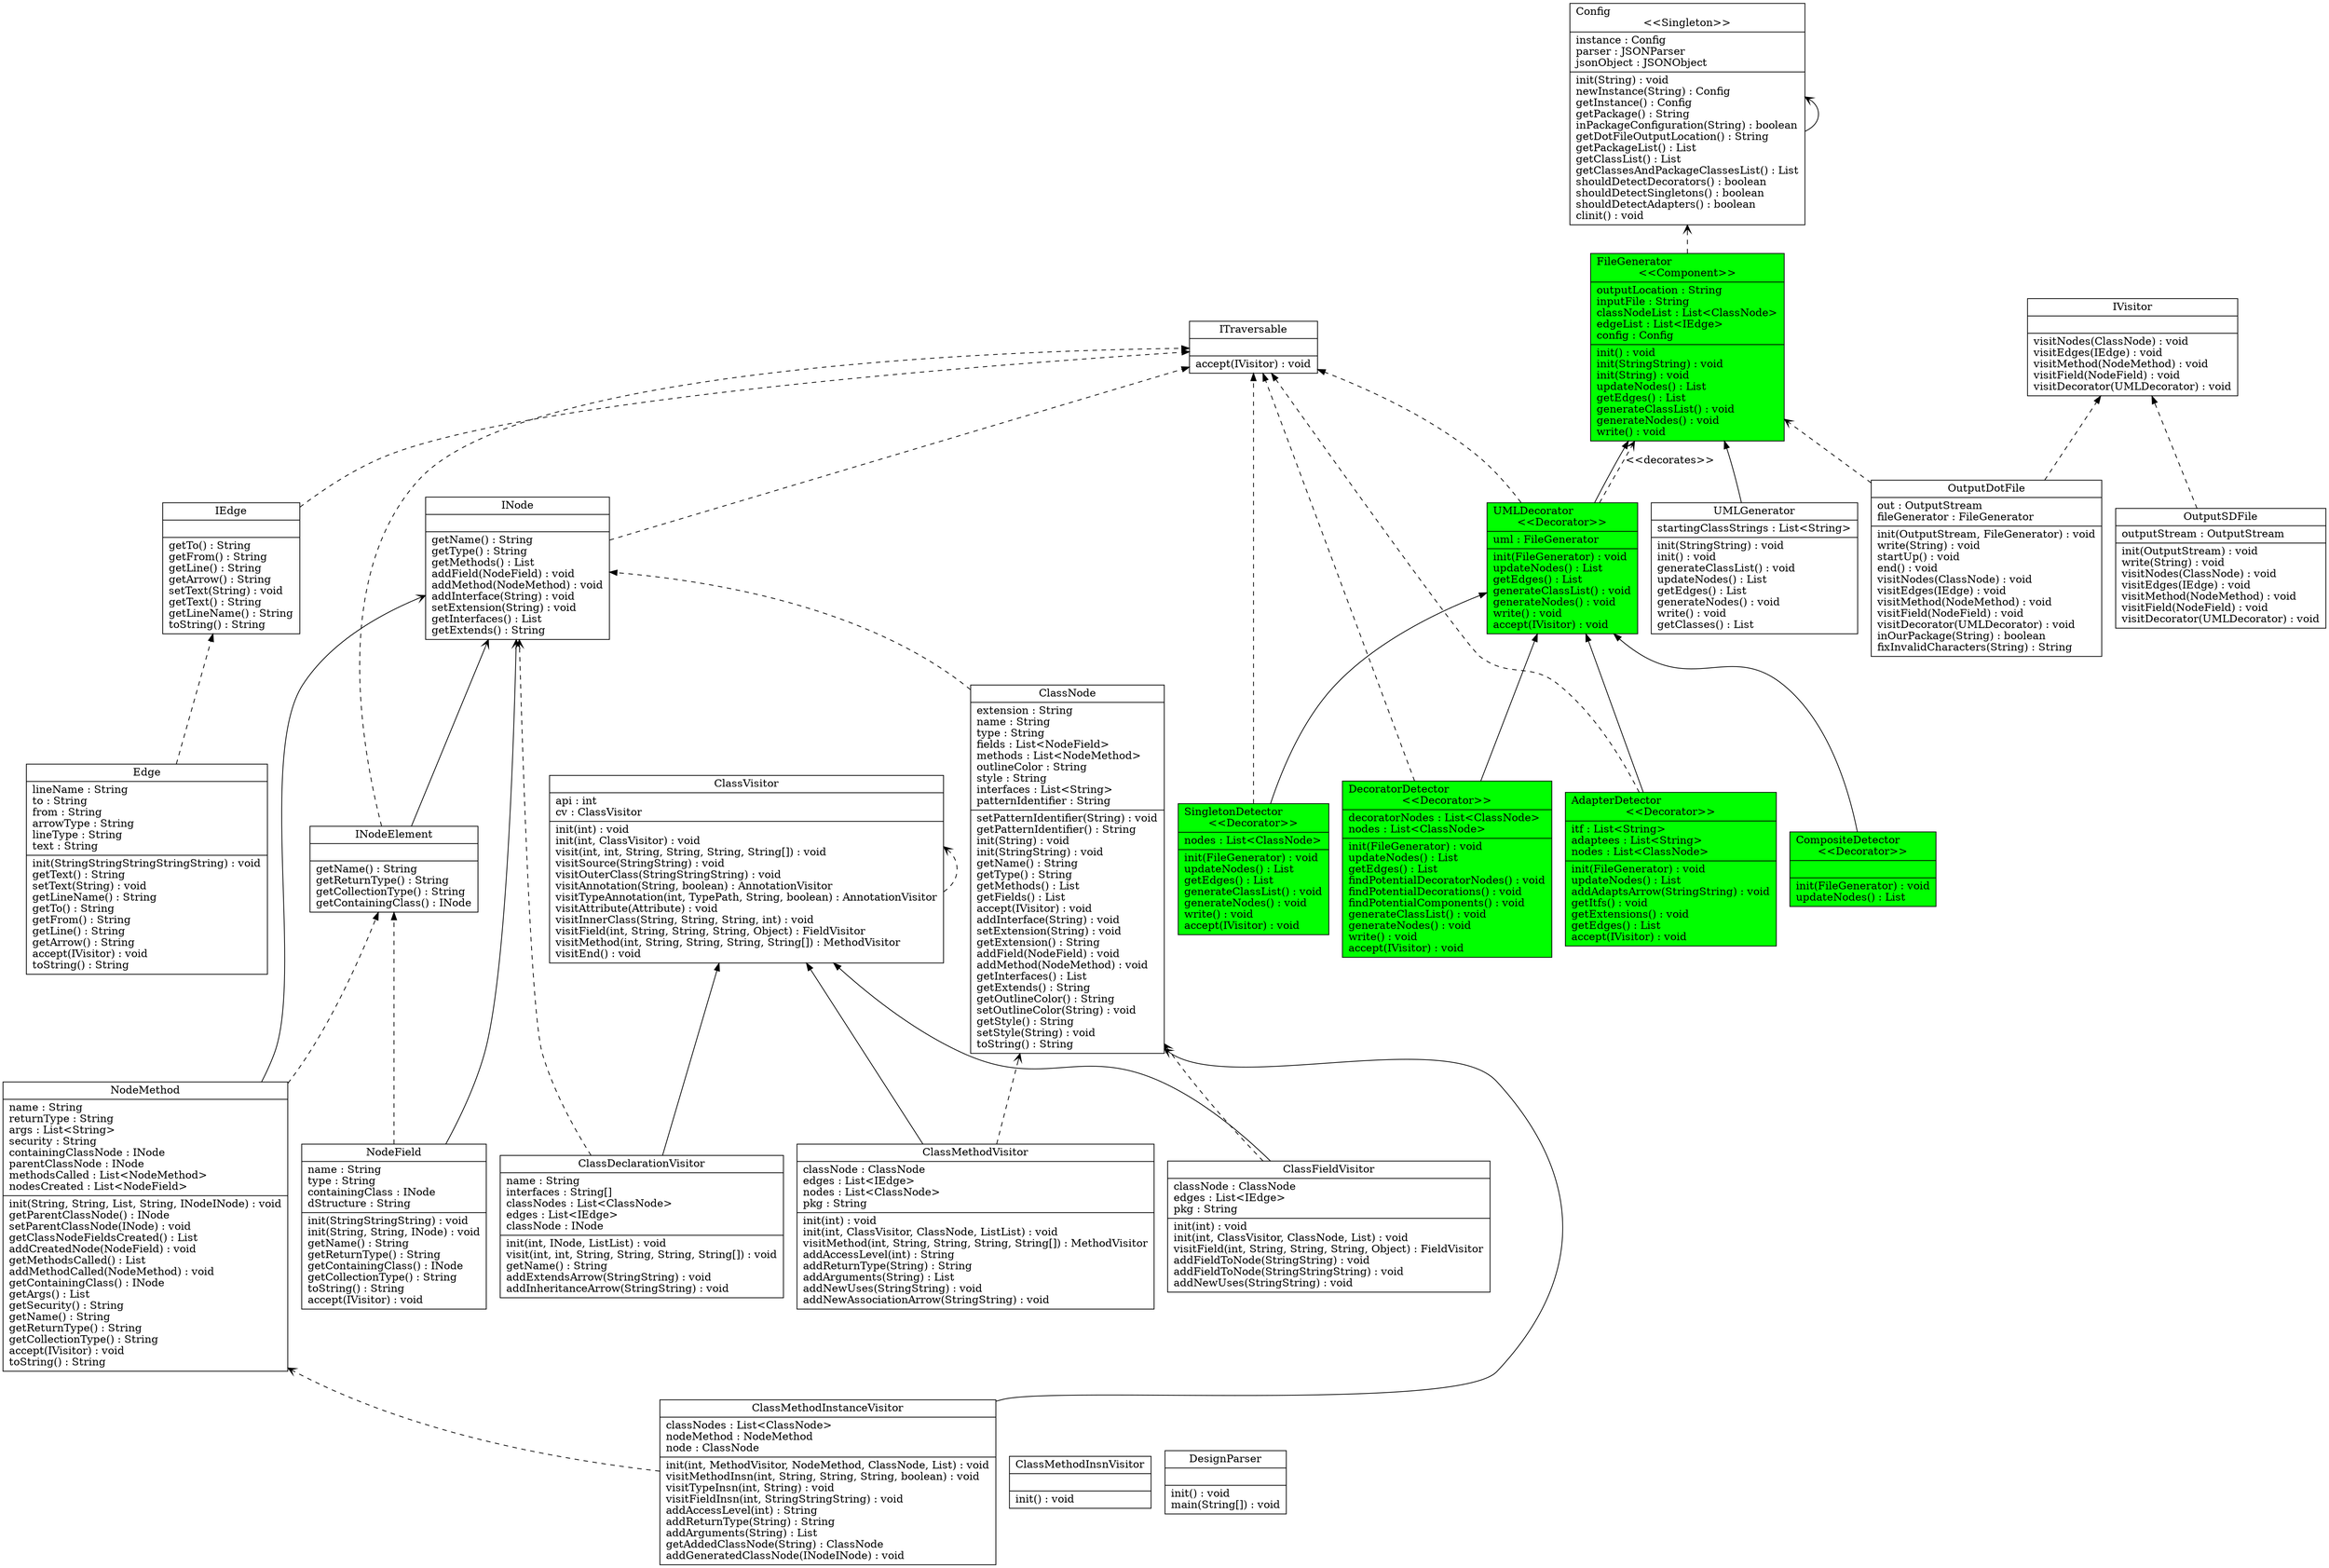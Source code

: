digraph G {

fontname = "Bitstream Vera Sans"
fontsize = 8
rankdir=BT

node [shape = "record" color = "#000000" fillcolor = "#00ff00" style="filled"]
ClassTAdapterDetector [label = "{AdapterDetector\l\<\<Decorator\>\>|itf : List\<String\>\ladaptees : List\<String\>\lnodes : List\<ClassNode\>\l|init(FileGenerator) : void\lupdateNodes() : List\laddAdaptsArrow(StringString) : void\lgetItfs() : void\lgetExtensions() : void\lgetEdges() : List\laccept(IVisitor) : void\l}"]
node [shape = "record" color = "#000000" fillcolor = "#000000" style=""]
ClassTClassDeclarationVisitor [label = "{ClassDeclarationVisitor|name : String\linterfaces : String[]\lclassNodes : List\<ClassNode\>\ledges : List\<IEdge\>\lclassNode : INode\l|init(int, INode, ListList) : void\lvisit(int, int, String, String, String, String[]) : void\lgetName() : String\laddExtendsArrow(StringString) : void\laddInheritanceArrow(StringString) : void\l}"]
node [shape = "record" color = "#000000" fillcolor = "#000000" style=""]
ClassTClassFieldVisitor [label = "{ClassFieldVisitor|classNode : ClassNode\ledges : List\<IEdge\>\lpkg : String\l|init(int) : void\linit(int, ClassVisitor, ClassNode, List) : void\lvisitField(int, String, String, String, Object) : FieldVisitor\laddFieldToNode(StringString) : void\laddFieldToNode(StringStringString) : void\laddNewUses(StringString) : void\l}"]
node [shape = "record" color = "#000000" fillcolor = "#000000" style=""]
ClassTClassMethodInsnVisitor [label = "{ClassMethodInsnVisitor||init() : void\l}"]
node [shape = "record" color = "#000000" fillcolor = "#000000" style=""]
ClassTClassMethodInstanceVisitor [label = "{ClassMethodInstanceVisitor|classNodes : List\<ClassNode\>\lnodeMethod : NodeMethod\lnode : ClassNode\l|init(int, MethodVisitor, NodeMethod, ClassNode, List) : void\lvisitMethodInsn(int, String, String, String, boolean) : void\lvisitTypeInsn(int, String) : void\lvisitFieldInsn(int, StringStringString) : void\laddAccessLevel(int) : String\laddReturnType(String) : String\laddArguments(String) : List\lgetAddedClassNode(String) : ClassNode\laddGeneratedClassNode(INodeINode) : void\l}"]
node [shape = "record" color = "#000000" fillcolor = "#000000" style=""]
ClassTClassMethodVisitor [label = "{ClassMethodVisitor|classNode : ClassNode\ledges : List\<IEdge\>\lnodes : List\<ClassNode\>\lpkg : String\l|init(int) : void\linit(int, ClassVisitor, ClassNode, ListList) : void\lvisitMethod(int, String, String, String, String[]) : MethodVisitor\laddAccessLevel(int) : String\laddReturnType(String) : String\laddArguments(String) : List\laddNewUses(StringString) : void\laddNewAssociationArrow(StringString) : void\l}"]
node [shape = "record" color = "#000000" fillcolor = "#000000" style=""]
ClassTClassNode [label = "{ClassNode|extension : String\lname : String\ltype : String\lfields : List\<NodeField\>\lmethods : List\<NodeMethod\>\loutlineColor : String\lstyle : String\linterfaces : List\<String\>\lpatternIdentifier : String\l|setPatternIdentifier(String) : void\lgetPatternIdentifier() : String\linit(String) : void\linit(StringString) : void\lgetName() : String\lgetType() : String\lgetMethods() : List\lgetFields() : List\laccept(IVisitor) : void\laddInterface(String) : void\lsetExtension(String) : void\lgetExtension() : String\laddField(NodeField) : void\laddMethod(NodeMethod) : void\lgetInterfaces() : List\lgetExtends() : String\lgetOutlineColor() : String\lsetOutlineColor(String) : void\lgetStyle() : String\lsetStyle(String) : void\ltoString() : String\l}"]
node [shape = "record" color = "#000000" fillcolor = "#00ff00" style="filled"]
ClassTCompositeDetector [label = "{CompositeDetector\l\<\<Decorator\>\>||init(FileGenerator) : void\lupdateNodes() : List\l}"]
node [shape = "record" color = "#000000" fillcolor = "#0000ff" style=""]
ClassTConfig [label = "{Config\l\<\<Singleton\>\>|instance : Config\lparser : JSONParser\ljsonObject : JSONObject\l|init(String) : void\lnewInstance(String) : Config\lgetInstance() : Config\lgetPackage() : String\linPackageConfiguration(String) : boolean\lgetDotFileOutputLocation() : String\lgetPackageList() : List\lgetClassList() : List\lgetClassesAndPackageClassesList() : List\lshouldDetectDecorators() : boolean\lshouldDetectSingletons() : boolean\lshouldDetectAdapters() : boolean\lclinit() : void\l}"]
node [shape = "record" color = "#000000" fillcolor = "#00ff00" style="filled"]
ClassTDecoratorDetector [label = "{DecoratorDetector\l\<\<Decorator\>\>|decoratorNodes : List\<ClassNode\>\lnodes : List\<ClassNode\>\l|init(FileGenerator) : void\lupdateNodes() : List\lgetEdges() : List\lfindPotentialDecoratorNodes() : void\lfindPotentialDecorations() : void\lfindPotentialComponents() : void\lgenerateClassList() : void\lgenerateNodes() : void\lwrite() : void\laccept(IVisitor) : void\l}"]
node [shape = "record" color = "#000000" fillcolor = "#000000" style=""]
ClassTDesignParser [label = "{DesignParser||init() : void\lmain(String[]) : void\l}"]
node [shape = "record" color = "#000000" fillcolor = "#000000" style=""]
ClassTEdge [label = "{Edge|lineName : String\lto : String\lfrom : String\larrowType : String\llineType : String\ltext : String\l|init(StringStringStringStringString) : void\lgetText() : String\lsetText(String) : void\lgetLineName() : String\lgetTo() : String\lgetFrom() : String\lgetLine() : String\lgetArrow() : String\laccept(IVisitor) : void\ltoString() : String\l}"]
node [shape = "record" color = "#000000" fillcolor = "#00ff00" style="filled"]
ClassTFileGenerator [label = "{FileGenerator\l\<\<Component\>\>|outputLocation : String\linputFile : String\lclassNodeList : List\<ClassNode\>\ledgeList : List\<IEdge\>\lconfig : Config\l|init() : void\linit(StringString) : void\linit(String) : void\lupdateNodes() : List\lgetEdges() : List\lgenerateClassList() : void\lgenerateNodes() : void\lwrite() : void\l}"]
node [shape = "record" color = "#000000" fillcolor = "#000000" style=""]
ClassTIEdge [label = "{IEdge||getTo() : String\lgetFrom() : String\lgetLine() : String\lgetArrow() : String\lsetText(String) : void\lgetText() : String\lgetLineName() : String\ltoString() : String\l}"]
node [shape = "record" color = "#000000" fillcolor = "#000000" style=""]
ClassTINode [label = "{INode||getName() : String\lgetType() : String\lgetMethods() : List\laddField(NodeField) : void\laddMethod(NodeMethod) : void\laddInterface(String) : void\lsetExtension(String) : void\lgetInterfaces() : List\lgetExtends() : String\l}"]
node [shape = "record" color = "#000000" fillcolor = "#000000" style=""]
ClassTINodeElement [label = "{INodeElement||getName() : String\lgetReturnType() : String\lgetCollectionType() : String\lgetContainingClass() : INode\l}"]
node [shape = "record" color = "#000000" fillcolor = "#000000" style=""]
ClassTITraversable [label = "{ITraversable||accept(IVisitor) : void\l}"]
node [shape = "record" color = "#000000" fillcolor = "#000000" style=""]
ClassTIVisitor [label = "{IVisitor||visitNodes(ClassNode) : void\lvisitEdges(IEdge) : void\lvisitMethod(NodeMethod) : void\lvisitField(NodeField) : void\lvisitDecorator(UMLDecorator) : void\l}"]
node [shape = "record" color = "#000000" fillcolor = "#000000" style=""]
ClassTNodeField [label = "{NodeField|name : String\ltype : String\lcontainingClass : INode\ldStructure : String\l|init(StringStringString) : void\linit(String, String, INode) : void\lgetName() : String\lgetReturnType() : String\lgetContainingClass() : INode\lgetCollectionType() : String\ltoString() : String\laccept(IVisitor) : void\l}"]
node [shape = "record" color = "#000000" fillcolor = "#000000" style=""]
ClassTNodeMethod [label = "{NodeMethod|name : String\lreturnType : String\largs : List\<String\>\lsecurity : String\lcontainingClassNode : INode\lparentClassNode : INode\lmethodsCalled : List\<NodeMethod\>\lnodesCreated : List\<NodeField\>\l|init(String, String, List, String, INodeINode) : void\lgetParentClassNode() : INode\lsetParentClassNode(INode) : void\lgetClassNodeFieldsCreated() : List\laddCreatedNode(NodeField) : void\lgetMethodsCalled() : List\laddMethodCalled(NodeMethod) : void\lgetContainingClass() : INode\lgetArgs() : List\lgetSecurity() : String\lgetName() : String\lgetReturnType() : String\lgetCollectionType() : String\laccept(IVisitor) : void\ltoString() : String\l}"]
node [shape = "record" color = "#000000" fillcolor = "#000000" style=""]
ClassTOutputDotFile [label = "{OutputDotFile|out : OutputStream\lfileGenerator : FileGenerator\l|init(OutputStream, FileGenerator) : void\lwrite(String) : void\lstartUp() : void\lend() : void\lvisitNodes(ClassNode) : void\lvisitEdges(IEdge) : void\lvisitMethod(NodeMethod) : void\lvisitField(NodeField) : void\lvisitDecorator(UMLDecorator) : void\linOurPackage(String) : boolean\lfixInvalidCharacters(String) : String\l}"]
node [shape = "record" color = "#000000" fillcolor = "#000000" style=""]
ClassTOutputSDFile [label = "{OutputSDFile|outputStream : OutputStream\l|init(OutputStream) : void\lwrite(String) : void\lvisitNodes(ClassNode) : void\lvisitEdges(IEdge) : void\lvisitMethod(NodeMethod) : void\lvisitField(NodeField) : void\lvisitDecorator(UMLDecorator) : void\l}"]
node [shape = "record" color = "#000000" fillcolor = "#00ff00" style="filled"]
ClassTSingletonDetector [label = "{SingletonDetector\l\<\<Decorator\>\>|nodes : List\<ClassNode\>\l|init(FileGenerator) : void\lupdateNodes() : List\lgetEdges() : List\lgenerateClassList() : void\lgenerateNodes() : void\lwrite() : void\laccept(IVisitor) : void\l}"]
node [shape = "record" color = "#000000" fillcolor = "#00ff00" style="filled"]
ClassTUMLDecorator [label = "{UMLDecorator\l\<\<Decorator\>\>|uml : FileGenerator\l|init(FileGenerator) : void\lupdateNodes() : List\lgetEdges() : List\lgenerateClassList() : void\lgenerateNodes() : void\lwrite() : void\laccept(IVisitor) : void\l}"]
node [shape = "record" color = "#000000" fillcolor = "#000000" style=""]
ClassTUMLGenerator [label = "{UMLGenerator|startingClassStrings : List\<String\>\l|init(StringString) : void\linit() : void\lgenerateClassList() : void\lupdateNodes() : List\lgetEdges() : List\lgenerateNodes() : void\lwrite() : void\lgetClasses() : List\l}"]
node [shape = "record" color = "#000000" fillcolor = "#000000" style=""]
ClassTClassVisitor [label = "{ClassVisitor|api : int\lcv : ClassVisitor\l|init(int) : void\linit(int, ClassVisitor) : void\lvisit(int, int, String, String, String, String[]) : void\lvisitSource(StringString) : void\lvisitOuterClass(StringStringString) : void\lvisitAnnotation(String, boolean) : AnnotationVisitor\lvisitTypeAnnotation(int, TypePath, String, boolean) : AnnotationVisitor\lvisitAttribute(Attribute) : void\lvisitInnerClass(String, String, String, int) : void\lvisitField(int, String, String, String, Object) : FieldVisitor\lvisitMethod(int, String, String, String, String[]) : MethodVisitor\lvisitEnd() : void\l}"]
edge [arrowhead = "normal" style = "solid" label = ""]
ClassTAdapterDetector -> ClassTUMLDecorator
edge [arrowhead = "normal" style = "dashed" label = ""]
ClassTAdapterDetector -> ClassTITraversable
edge [arrowhead = "normal" style = "solid" label = ""]
ClassTClassDeclarationVisitor -> ClassTClassVisitor
edge [arrowhead = "vee" style = "dashed" label = ""]
ClassTClassDeclarationVisitor -> ClassTINode
edge [arrowhead = "normal" style = "solid" label = ""]
ClassTClassFieldVisitor -> ClassTClassVisitor
edge [arrowhead = "vee" style = "dashed" label = ""]
ClassTClassFieldVisitor -> ClassTClassNode
edge [arrowhead = "vee" style = "dashed" label = ""]
ClassTClassMethodInstanceVisitor -> ClassTNodeMethod
edge [arrowhead = "vee" style = "solid" label = ""]
ClassTClassMethodInstanceVisitor -> ClassTClassNode
edge [arrowhead = "normal" style = "solid" label = ""]
ClassTClassMethodVisitor -> ClassTClassVisitor
edge [arrowhead = "vee" style = "dashed" label = ""]
ClassTClassMethodVisitor -> ClassTClassNode
edge [arrowhead = "normal" style = "dashed" label = ""]
ClassTClassNode -> ClassTINode
edge [arrowhead = "normal" style = "solid" label = ""]
ClassTCompositeDetector -> ClassTUMLDecorator
edge [arrowhead = "vee" style = "solid" label = ""]
ClassTConfig -> ClassTConfig
edge [arrowhead = "normal" style = "solid" label = ""]
ClassTDecoratorDetector -> ClassTUMLDecorator
edge [arrowhead = "normal" style = "dashed" label = ""]
ClassTDecoratorDetector -> ClassTITraversable
edge [arrowhead = "normal" style = "dashed" label = ""]
ClassTEdge -> ClassTIEdge
edge [arrowhead = "vee" style = "dashed" label = ""]
ClassTFileGenerator -> ClassTConfig
edge [arrowhead = "normal" style = "dashed" label = ""]
ClassTIEdge -> ClassTITraversable
edge [arrowhead = "normal" style = "dashed" label = ""]
ClassTINode -> ClassTITraversable
edge [arrowhead = "normal" style = "dashed" label = ""]
ClassTINodeElement -> ClassTITraversable
edge [arrowhead = "vee" style = "solid" label = ""]
ClassTINodeElement -> ClassTINode
edge [arrowhead = "normal" style = "dashed" label = ""]
ClassTNodeField -> ClassTINodeElement
edge [arrowhead = "vee" style = "solid" label = ""]
ClassTNodeField -> ClassTINode
edge [arrowhead = "normal" style = "dashed" label = ""]
ClassTNodeMethod -> ClassTINodeElement
edge [arrowhead = "vee" style = "solid" label = ""]
ClassTNodeMethod -> ClassTINode
edge [arrowhead = "normal" style = "dashed" label = ""]
ClassTOutputDotFile -> ClassTIVisitor
edge [arrowhead = "vee" style = "dashed" label = ""]
ClassTOutputDotFile -> ClassTFileGenerator
edge [arrowhead = "normal" style = "dashed" label = ""]
ClassTOutputSDFile -> ClassTIVisitor
edge [arrowhead = "normal" style = "solid" label = ""]
ClassTSingletonDetector -> ClassTUMLDecorator
edge [arrowhead = "normal" style = "dashed" label = ""]
ClassTSingletonDetector -> ClassTITraversable
edge [arrowhead = "normal" style = "solid" label = ""]
ClassTUMLDecorator -> ClassTFileGenerator
edge [arrowhead = "normal" style = "dashed" label = ""]
ClassTUMLDecorator -> ClassTITraversable
edge [arrowhead = "vee" style = "dashed" label = "<<decorates>>"]
ClassTUMLDecorator -> ClassTFileGenerator
edge [arrowhead = "normal" style = "solid" label = ""]
ClassTUMLGenerator -> ClassTFileGenerator
edge [arrowhead = "vee" style = "dashed" label = ""]
ClassTClassVisitor -> ClassTClassVisitor
}
